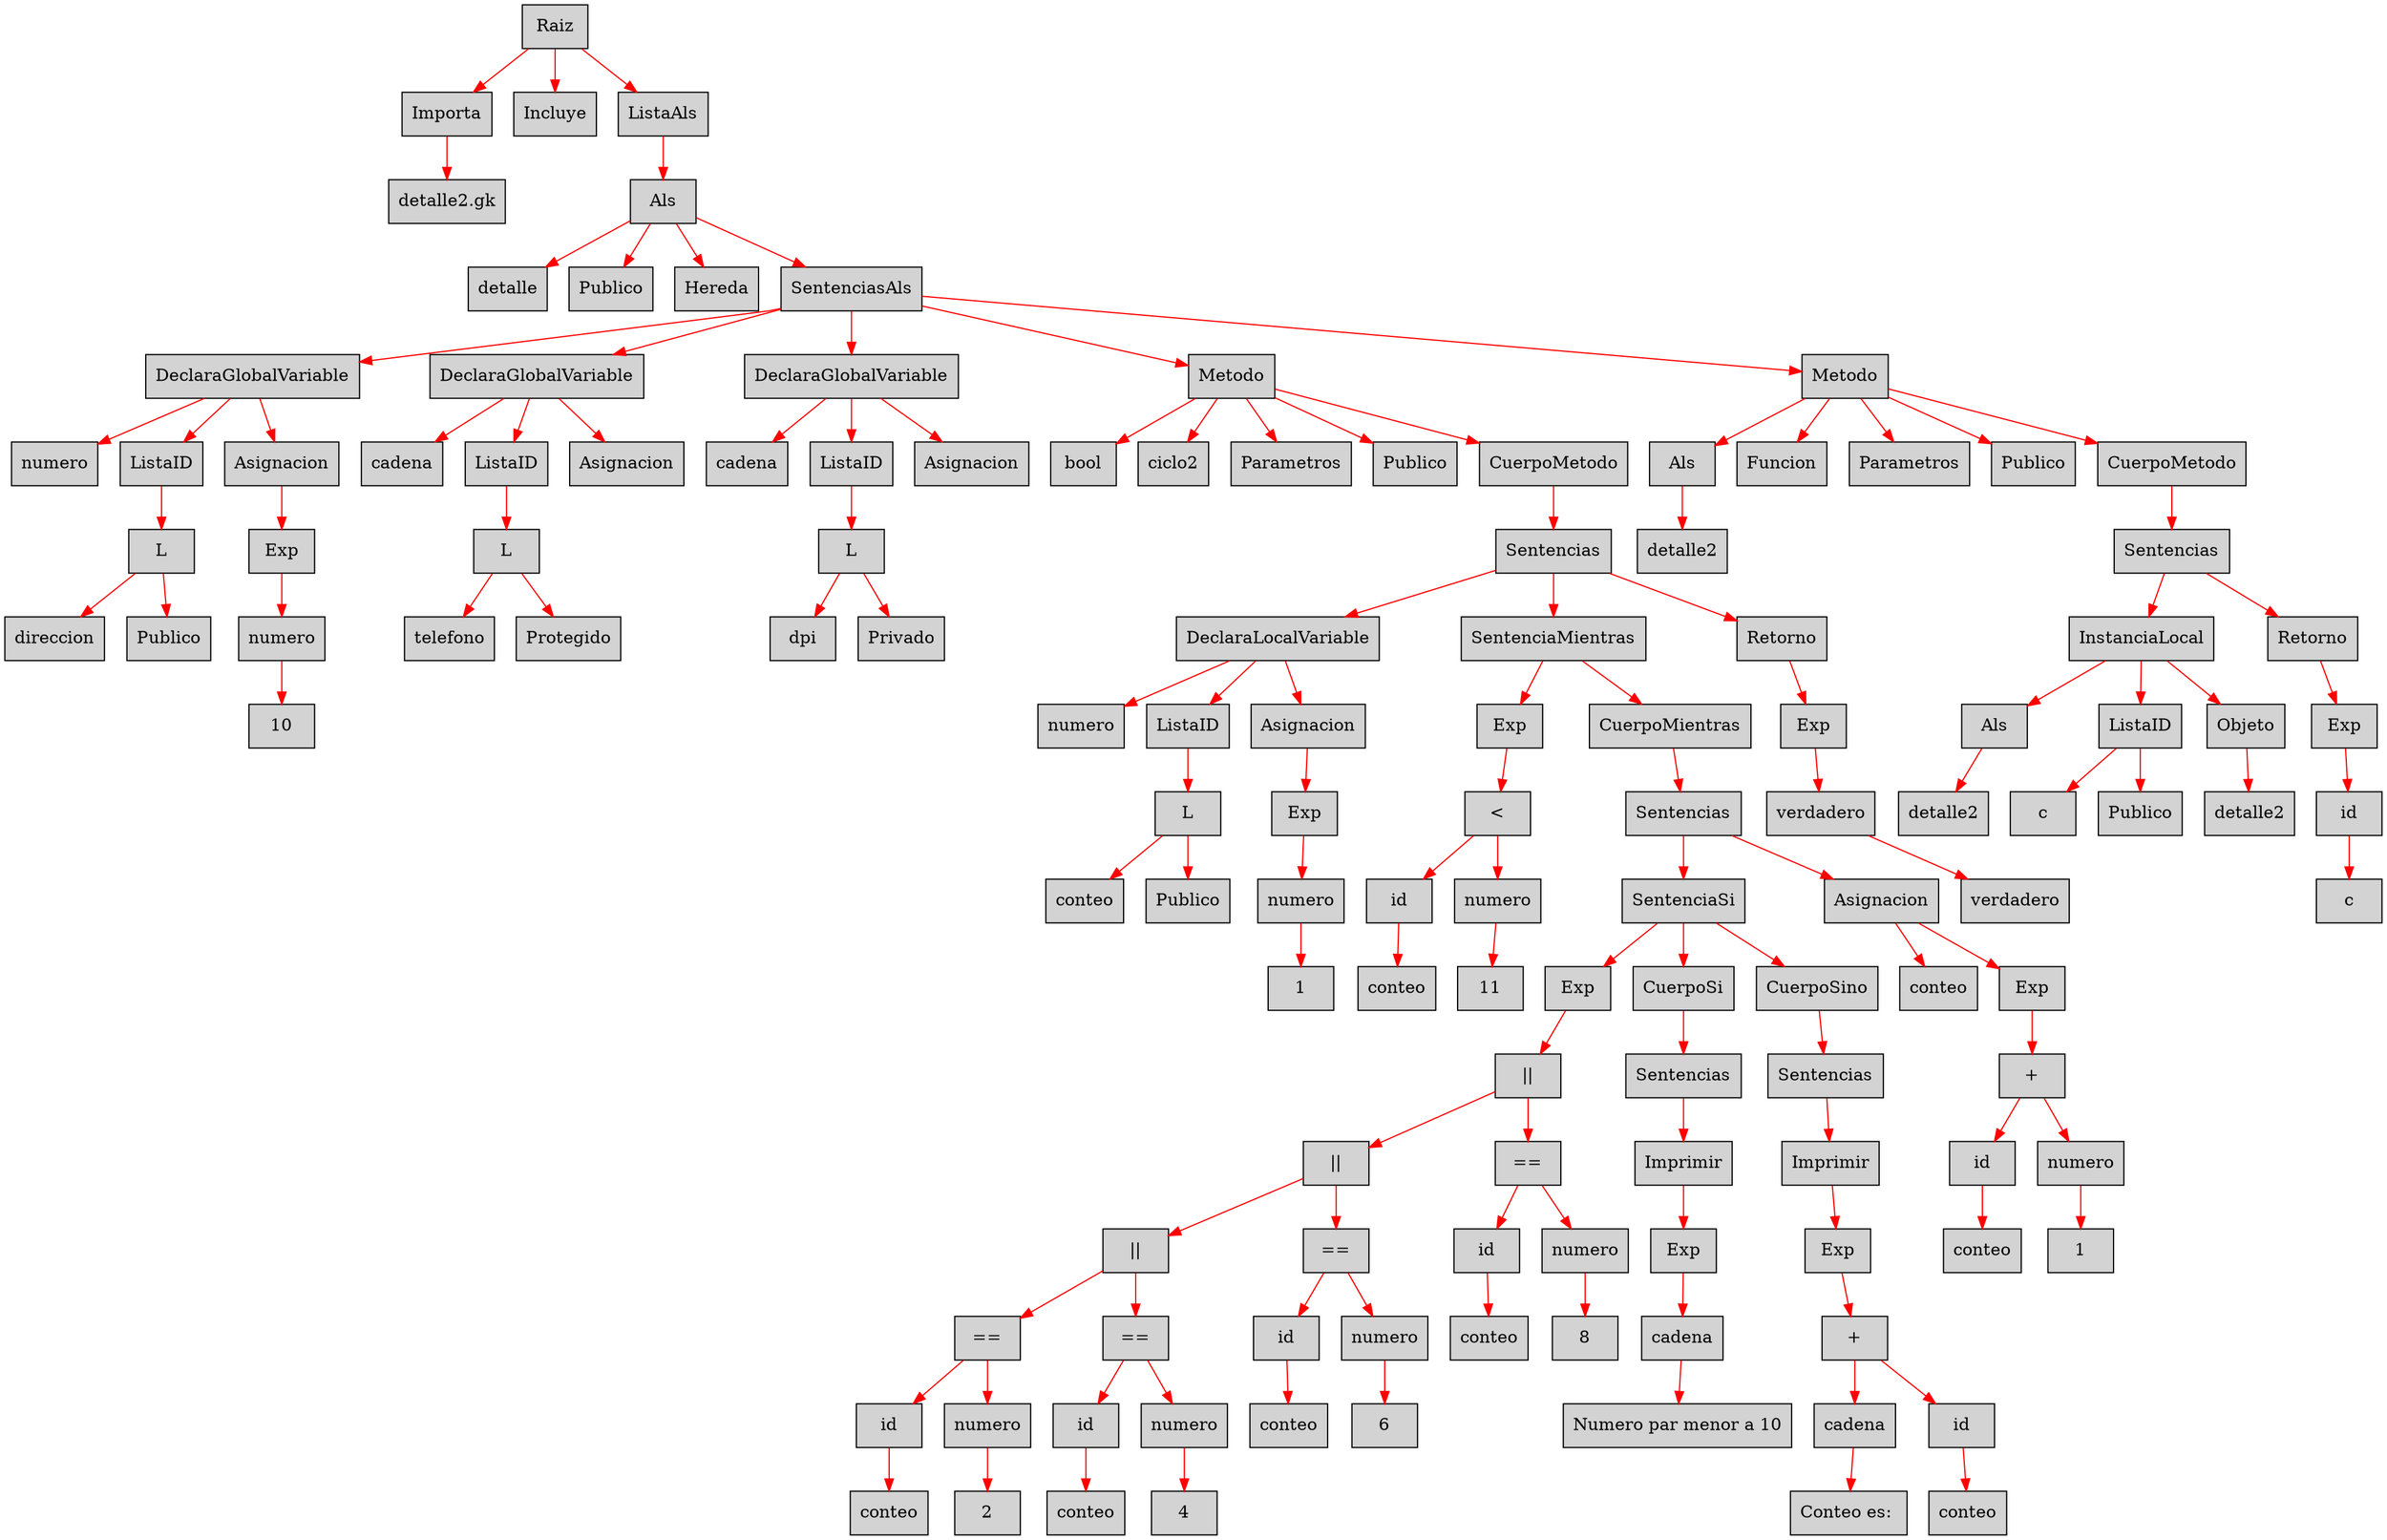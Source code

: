 digraph G {node[shape=box, style=filled]; edge[color=red]
node1100323258[label="Raiz"];
 node1100323258->node1580804133;node1580804133[label="Importa"];
 node1580804133->node1395850668;node1395850668[label="detalle2.gk"];
 node1100323258->node846281180;node846281180[label="Incluye"];
 node1100323258->node1598307937;node1598307937[label="ListaAls"];
 node1598307937->node1210801580;node1210801580[label="Als"];
 node1210801580->node212862616;node212862616[label="detalle"];
 node1210801580->node926183691;node926183691[label="Publico"];
 node1210801580->node1232987834;node1232987834[label="Hereda"];
 node1210801580->node1529418756;node1529418756[label="SentenciasAls"];
 node1529418756->node1470188863;node1470188863[label="DeclaraGlobalVariable"];
 node1470188863->node1124713193;node1124713193[label="numero"];
 node1470188863->node1709679620;node1709679620[label="ListaID"];
 node1709679620->node1996297608;node1996297608[label="L"];
 node1996297608->node736655069;node736655069[label="direccion"];
 node1996297608->node645654467;node645654467[label="Publico"];
 node1470188863->node2128916620;node2128916620[label="Asignacion"];
 node2128916620->node1621863309;node1621863309[label="Exp"];
 node1621863309->node144537563;node144537563[label="numero"];
 node144537563->node1906433268;node1906433268[label="10"];
 node1529418756->node706376348;node706376348[label="DeclaraGlobalVariable"];
 node706376348->node391136145;node391136145[label="cadena"];
 node706376348->node1947262223;node1947262223[label="ListaID"];
 node1947262223->node195688709;node195688709[label="L"];
 node195688709->node1927210110;node1927210110[label="telefono"];
 node195688709->node1736932735;node1736932735[label="Protegido"];
 node706376348->node353188901;node353188901[label="Asignacion"];
 node1529418756->node1361616464;node1361616464[label="DeclaraGlobalVariable"];
 node1361616464->node1422945567;node1422945567[label="cadena"];
 node1361616464->node140549759;node140549759[label="ListaID"];
 node140549759->node1953523522;node1953523522[label="L"];
 node1953523522->node1631567234;node1631567234[label="dpi"];
 node1953523522->node919641135;node919641135[label="Privado"];
 node1361616464->node978284524;node978284524[label="Asignacion"];
 node1529418756->node1299338640;node1299338640[label="Metodo"];
 node1299338640->node1362960913;node1362960913[label="bool"];
 node1299338640->node1673457149;node1673457149[label="ciclo2"];
 node1299338640->node584048233;node584048233[label="Parametros"];
 node1299338640->node2110706037;node2110706037[label="Publico"];
 node1299338640->node1171999095;node1171999095[label="CuerpoMetodo"];
 node1171999095->node1369343284;node1369343284[label="Sentencias"];
 node1369343284->node234759672;node234759672[label="DeclaraLocalVariable"];
 node234759672->node103815243;node103815243[label="numero"];
 node234759672->node431974667;node431974667[label="ListaID"];
 node431974667->node1018030125;node1018030125[label="L"];
 node1018030125->node1082186661;node1082186661[label="conteo"];
 node1018030125->node1182036414;node1182036414[label="Publico"];
 node234759672->node618770250;node618770250[label="Asignacion"];
 node618770250->node2002704251;node2002704251[label="Exp"];
 node2002704251->node835020742;node835020742[label="numero"];
 node835020742->node1415125441;node1415125441[label="1"];
 node1369343284->node2104195071;node2104195071[label="SentenciaMientras"];
 node2104195071->node2089779750;node2089779750[label="Exp"];
 node2089779750->node1718497574;node1718497574[label="<"];
 node1718497574->node2053483323;node2053483323[label="id"];
 node2053483323->node1545076487;node1545076487[label="conteo"];
 node1718497574->node1544144913;node1544144913[label="numero"];
 node1544144913->node1266230711;node1266230711[label="11"];
 node2104195071->node470971280;node470971280[label="CuerpoMientras"];
 node470971280->node2141079762;node2141079762[label="Sentencias"];
 node2141079762->node1841651312;node1841651312[label="SentenciaSi"];
 node1841651312->node1871940322;node1871940322[label="Exp"];
 node1871940322->node1611852403;node1611852403[label="||"];
 node1611852403->node1841821307;node1841821307[label="||"];
 node1841821307->node708182893;node708182893[label="||"];
 node708182893->node1501648979;node1501648979[label="=="];
 node1501648979->node783769698;node783769698[label="id"];
 node783769698->node2081505249;node2081505249[label="conteo"];
 node1501648979->node1722181221;node1722181221[label="numero"];
 node1722181221->node901179682;node901179682[label="2"];
 node708182893->node546777990;node546777990[label="=="];
 node546777990->node1426908738;node1426908738[label="id"];
 node1426908738->node13379528;node13379528[label="conteo"];
 node546777990->node45166858;node45166858[label="numero"];
 node45166858->node459530689;node459530689[label="4"];
 node1841821307->node703539737;node703539737[label="=="];
 node703539737->node1224518283;node1224518283[label="id"];
 node1224518283->node1129249791;node1129249791[label="conteo"];
 node703539737->node1193764798;node1193764798[label="numero"];
 node1193764798->node390603425;node390603425[label="6"];
 node1611852403->node978156081;node978156081[label="=="];
 node978156081->node241762180;node241762180[label="id"];
 node241762180->node1921938272;node1921938272[label="conteo"];
 node978156081->node612702906;node612702906[label="numero"];
 node612702906->node1976066281;node1976066281[label="8"];
 node1841651312->node1008018699;node1008018699[label="CuerpoSi"];
 node1008018699->node1031881882;node1031881882[label="Sentencias"];
 node1031881882->node828229978;node828229978[label="Imprimir"];
 node828229978->node128198832;node128198832[label="Exp"];
 node128198832->node302802994;node302802994[label="cadena"];
 node302802994->node622742397;node622742397[label="Numero par menor a 10"];
 node1841651312->node2060861853;node2060861853[label="CuerpoSino"];
 node2060861853->node1544624095;node1544624095[label="Sentencias"];
 node1544624095->node766359959;node766359959[label="Imprimir"];
 node766359959->node2050972412;node2050972412[label="Exp"];
 node2050972412->node850212495;node850212495[label="+"];
 node850212495->node1716936938;node1716936938[label="cadena"];
 node1716936938->node645340342;node645340342[label="Conteo es: "];
 node850212495->node647977534;node647977534[label="id"];
 node647977534->node2103253292;node2103253292[label="conteo"];
 node2141079762->node676951901;node676951901[label="Asignacion"];
 node676951901->node919948364;node919948364[label="conteo"];
 node676951901->node1791471106;node1791471106[label="Exp"];
 node1791471106->node2143702543;node2143702543[label="+"];
 node2143702543->node482749749;node482749749[label="id"];
 node482749749->node15578573;node15578573[label="conteo"];
 node2143702543->node1460513900;node1460513900[label="numero"];
 node1460513900->node443954868;node443954868[label="1"];
 node1369343284->node938745674;node938745674[label="Retorno"];
 node938745674->node1515882404;node1515882404[label="Exp"];
 node1515882404->node1619934799;node1619934799[label="verdadero"];
 node1619934799->node1273390972;node1273390972[label="verdadero"];
 node1529418756->node1551843077;node1551843077[label="Metodo"];
 node1551843077->node1377236105;node1377236105[label="Als"];
 node1377236105->node1132184770;node1132184770[label="detalle2"];
 node1551843077->node996054614;node996054614[label="Funcion"];
 node1551843077->node511447343;node511447343[label="Parametros"];
 node1551843077->node2066422997;node2066422997[label="Publico"];
 node1551843077->node1726712486;node1726712486[label="CuerpoMetodo"];
 node1726712486->node692603915;node692603915[label="Sentencias"];
 node692603915->node1464063332;node1464063332[label="InstanciaLocal"];
 node1464063332->node1949153005;node1949153005[label="Als"];
 node1949153005->node1319746676;node1319746676[label="detalle2"];
 node1464063332->node636127678;node636127678[label="ListaID"];
 node636127678->node1825280146;node1825280146[label="c"];
 node636127678->node1967704376;node1967704376[label="Publico"];
 node1464063332->node1979810297;node1979810297[label="Objeto"];
 node1979810297->node131547646;node131547646[label="detalle2"];
 node692603915->node925376150;node925376150[label="Retorno"];
 node925376150->node77205570;node77205570[label="Exp"];
 node77205570->node2121156449;node2121156449[label="id"];
 node2121156449->node1133191651;node1133191651[label="c"];

}

